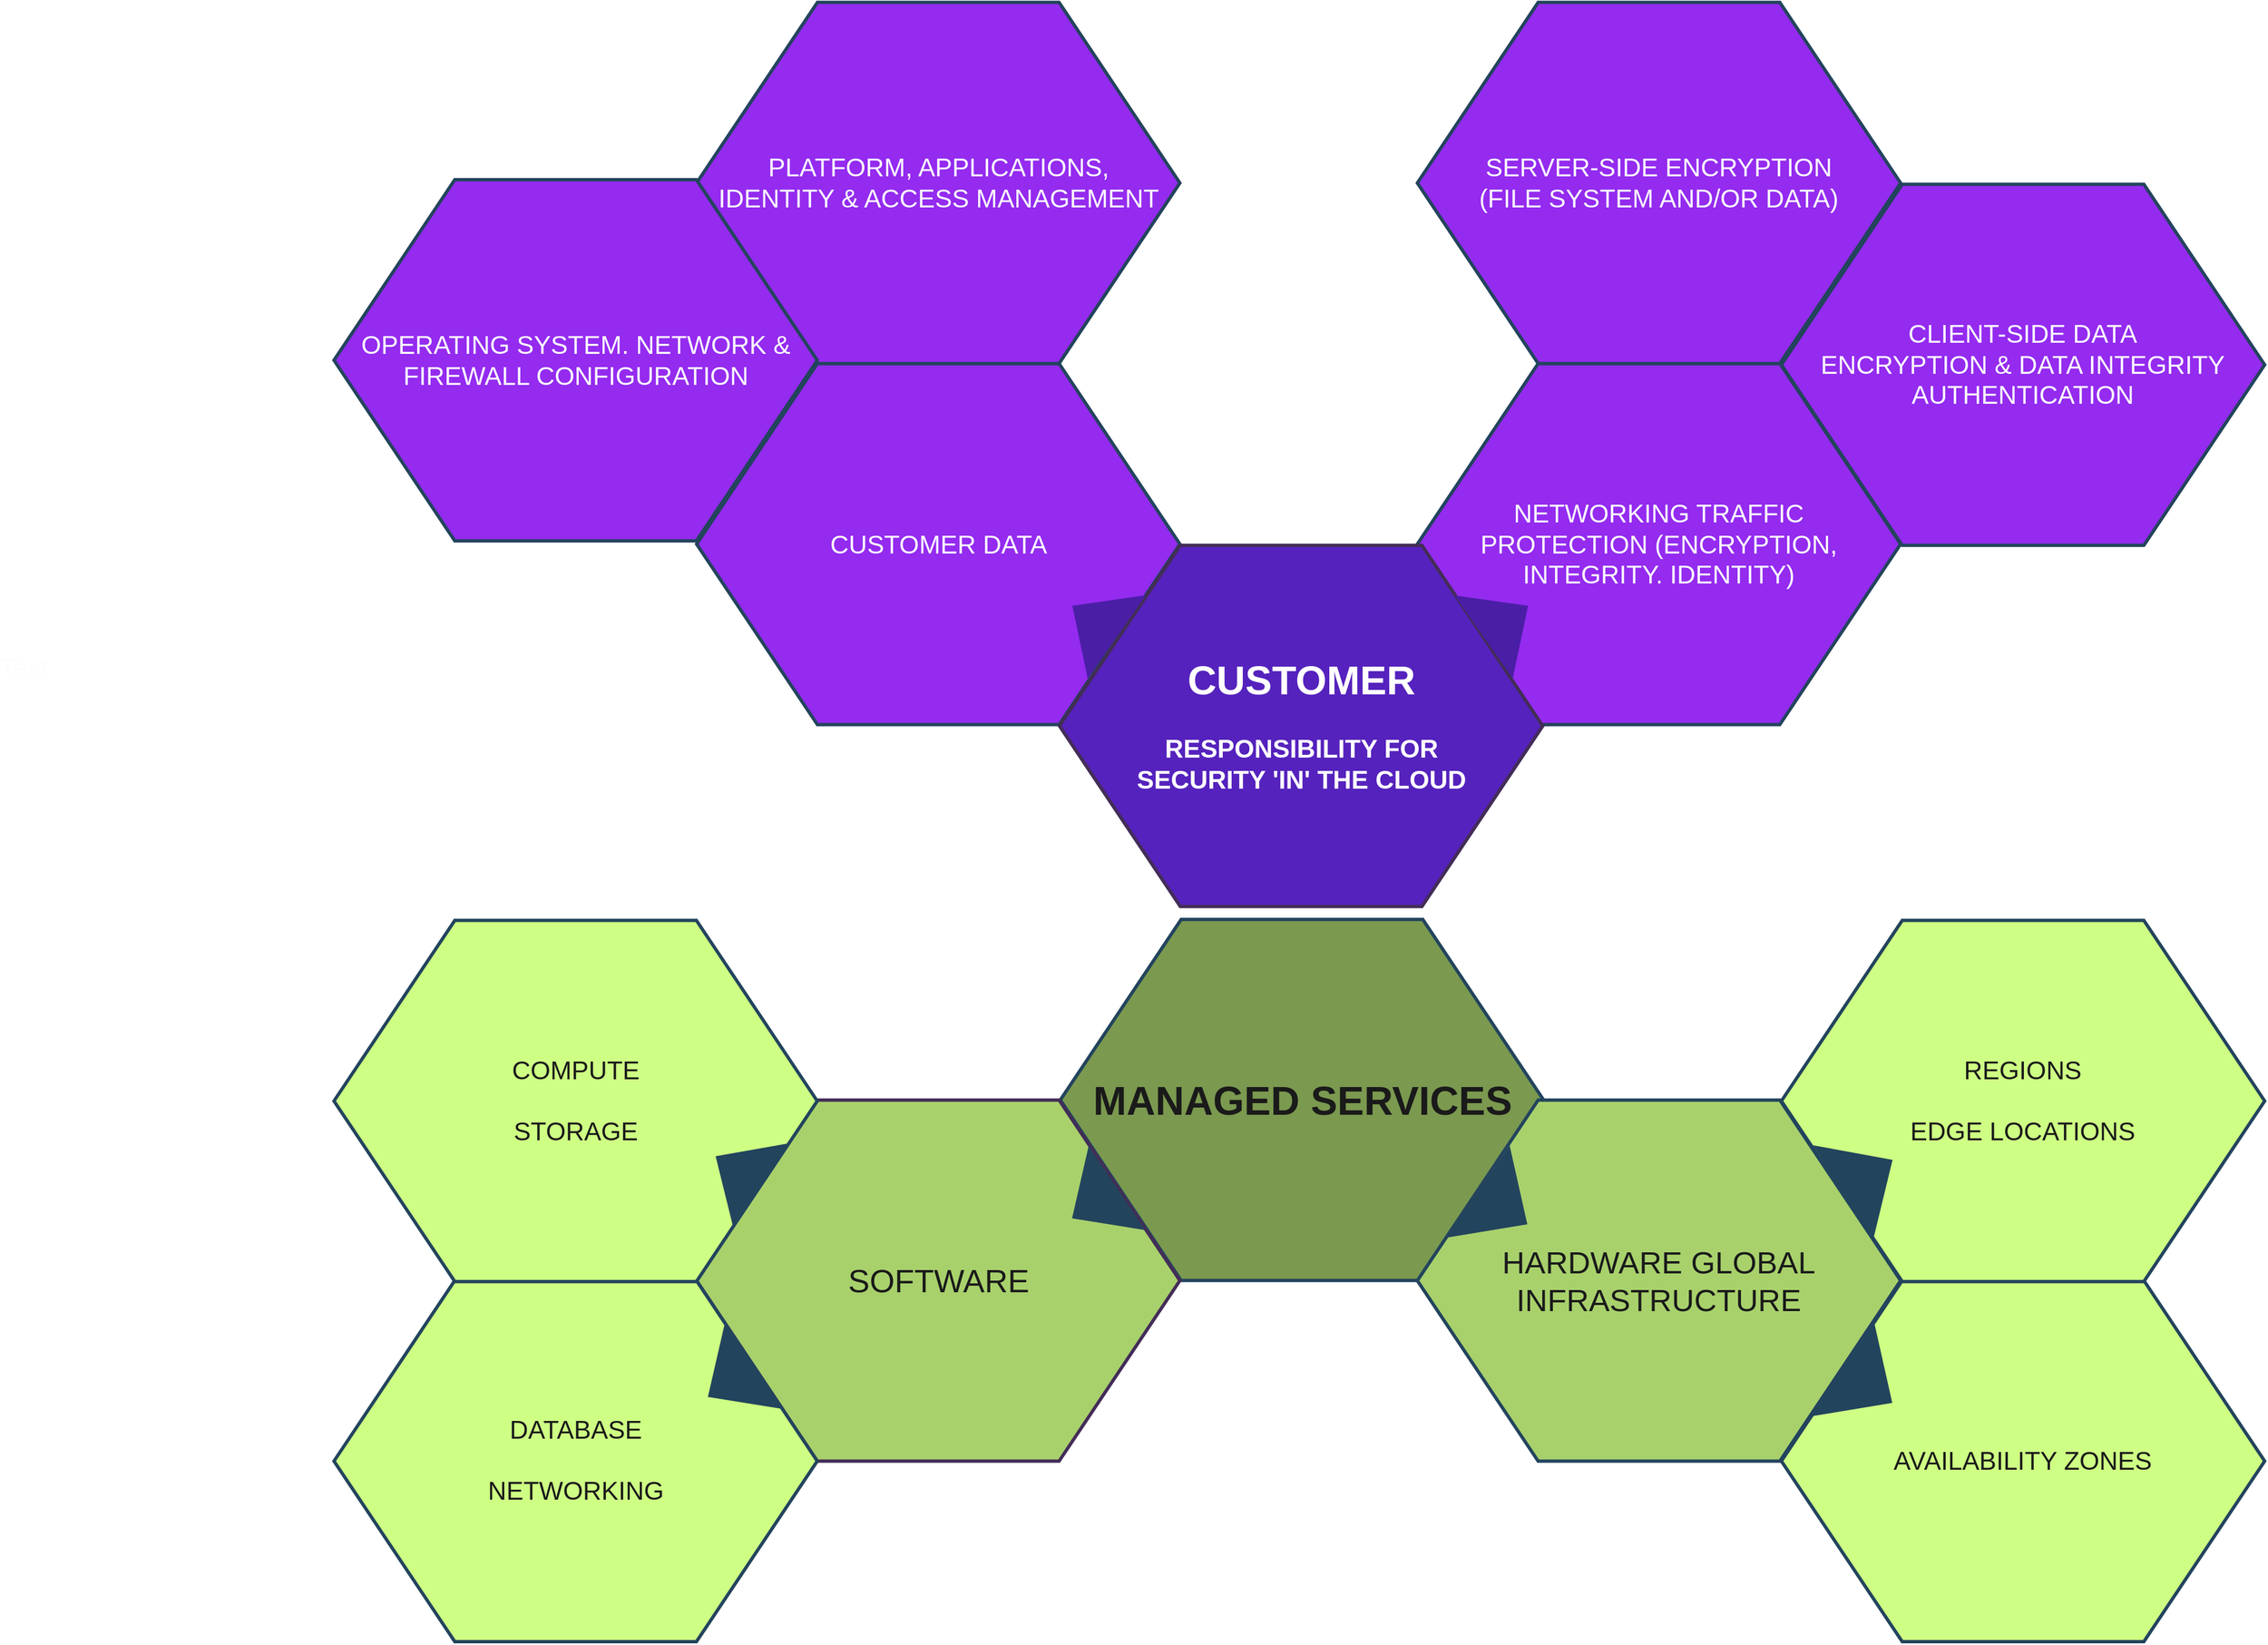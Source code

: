 <mxfile version="16.6.2" type="device"><diagram id="7fQzz-cWazVoG4MPvHtz" name="FINAL MODEL 1"><mxGraphModel dx="4996" dy="-270" grid="1" gridSize="10" guides="1" tooltips="1" connect="1" arrows="1" fold="1" page="0" pageScale="1" pageWidth="827" pageHeight="1169" math="1" shadow="0"><root><mxCell id="QR4xuhUjUc7WcmVyu537-0"/><mxCell id="QR4xuhUjUc7WcmVyu537-1" parent="QR4xuhUjUc7WcmVyu537-0"/><mxCell id="6FzQgoAhDAkdXRgSKIsJ-0" value="V" style="triangle;whiteSpace=wrap;html=1;shadow=0;labelBackgroundColor=none;strokeColor=none;fillColor=#FFFFFF;fontFamily=Helvetica;fontSize=17;fontColor=#FCFDFF;align=center;rotation=90;gradientColor=none;flipV=1;flipH=1;opacity=20;perimeterSpacing=8;" parent="QR4xuhUjUc7WcmVyu537-1" vertex="1"><mxGeometry x="-1322.569" y="2692.394" width="100.558" height="190.43" as="geometry"/></mxCell><mxCell id="6FzQgoAhDAkdXRgSKIsJ-1" value="&lt;div&gt;&lt;font style=&quot;font-size: 23px&quot;&gt;CLIENT-SIDE DATA&lt;/font&gt;&lt;/div&gt;&lt;div&gt;&lt;font style=&quot;font-size: 23px&quot;&gt;ENCRYPTION &amp;amp; DATA INTEGRITY&lt;/font&gt;&lt;/div&gt;&lt;div&gt;&lt;font style=&quot;font-size: 23px&quot;&gt;AUTHENTICATION&lt;/font&gt;&lt;/div&gt;" style="shape=hexagon;perimeter=hexagonPerimeter2;whiteSpace=wrap;html=1;shadow=0;labelBackgroundColor=none;strokeColor=#23445D;fillColor=#942BEF;gradientColor=none;fontFamily=Helvetica;fontSize=23;fontColor=#FCFDFF;align=center;strokeWidth=3;perimeterSpacing=8;" parent="QR4xuhUjUc7WcmVyu537-1" vertex="1"><mxGeometry x="-505.528" y="2344.109" width="435.533" height="325.571" as="geometry"/></mxCell><mxCell id="6FzQgoAhDAkdXRgSKIsJ-2" value="&lt;div&gt;NETWORKING TRAFFIC&lt;/div&gt;&lt;div&gt;PROTECTION (ENCRYPTION,&lt;/div&gt;&lt;div&gt;INTEGRITY. IDENTITY)&lt;/div&gt;" style="shape=hexagon;perimeter=hexagonPerimeter2;whiteSpace=wrap;html=1;shadow=0;labelBackgroundColor=none;strokeColor=#23445D;fillColor=#942BEF;gradientColor=none;fontFamily=Helvetica;fontSize=23;fontColor=#FCFDFF;align=center;strokeWidth=3;perimeterSpacing=8;" parent="QR4xuhUjUc7WcmVyu537-1" vertex="1"><mxGeometry x="-833.634" y="2505.726" width="435.533" height="325.571" as="geometry"/></mxCell><mxCell id="6FzQgoAhDAkdXRgSKIsJ-3" value="&lt;font style=&quot;font-size: 23px&quot;&gt;CUSTOMER DATA&lt;/font&gt;" style="shape=hexagon;perimeter=hexagonPerimeter2;whiteSpace=wrap;html=1;shadow=0;labelBackgroundColor=none;strokeColor=#23445D;fillColor=#942BEF;gradientColor=none;fontFamily=Helvetica;fontSize=23;fontColor=#FCFDFF;align=center;strokeWidth=3;perimeterSpacing=8;" parent="QR4xuhUjUc7WcmVyu537-1" vertex="1"><mxGeometry x="-1483.183" y="2505.726" width="435.533" height="325.571" as="geometry"/></mxCell><mxCell id="6FzQgoAhDAkdXRgSKIsJ-4" value="&lt;font style=&quot;font-size: 23px&quot;&gt;PLATFORM, APPLICATIONS, &lt;br&gt;IDENTITY &amp;amp; ACCESS MANAGEMENT&lt;/font&gt;" style="shape=hexagon;perimeter=hexagonPerimeter2;whiteSpace=wrap;html=1;shadow=0;labelBackgroundColor=none;strokeColor=#23445D;fillColor=#942BEF;gradientColor=none;fontFamily=Helvetica;fontSize=23;fontColor=#FCFDFF;align=center;strokeWidth=3;perimeterSpacing=8;" parent="QR4xuhUjUc7WcmVyu537-1" vertex="1"><mxGeometry x="-1483.183" y="2180.154" width="435.533" height="325.571" as="geometry"/></mxCell><mxCell id="6FzQgoAhDAkdXRgSKIsJ-5" value="&lt;div&gt;SERVER-SIDE ENCRYPTION&lt;/div&gt;&lt;div&gt;(FILE SYSTEM AND/OR DATA)&lt;/div&gt;" style="shape=hexagon;perimeter=hexagonPerimeter2;whiteSpace=wrap;html=1;shadow=0;labelBackgroundColor=none;strokeColor=#23445D;fillColor=#942BEF;gradientColor=none;fontFamily=Helvetica;fontSize=23;fontColor=#FCFDFF;align=center;strokeWidth=3;perimeterSpacing=8;" parent="QR4xuhUjUc7WcmVyu537-1" vertex="1"><mxGeometry x="-833.631" y="2180.154" width="435.533" height="325.571" as="geometry"/></mxCell><mxCell id="6FzQgoAhDAkdXRgSKIsJ-6" value="&lt;font style=&quot;font-size: 23px&quot;&gt;OPERATING SYSTEM. NETWORK &amp;amp; FIREWALL CONFIGURATION&lt;/font&gt;" style="shape=hexagon;perimeter=hexagonPerimeter2;whiteSpace=wrap;html=1;shadow=0;labelBackgroundColor=none;strokeColor=#23445D;fillColor=#942BEF;gradientColor=none;fontFamily=Helvetica;fontSize=23;fontColor=#FCFDFF;align=center;strokeWidth=3;perimeterSpacing=8;" parent="QR4xuhUjUc7WcmVyu537-1" vertex="1"><mxGeometry x="-1810.005" y="2340" width="435.533" height="325.571" as="geometry"/></mxCell><mxCell id="6FzQgoAhDAkdXRgSKIsJ-7" value="&lt;font&gt;&lt;font style=&quot;font-size: 36px&quot;&gt;&lt;b&gt;CUSTOMER&lt;/b&gt;&lt;/font&gt;&lt;br&gt;&lt;br&gt;&lt;div style=&quot;font-size: 23px&quot;&gt;&lt;b&gt;RESPONSIBILITY FOR&lt;/b&gt;&lt;/div&gt;&lt;div style=&quot;font-size: 23px&quot;&gt;&lt;b&gt;SECURITY 'IN' THE CLOUD&lt;/b&gt;&lt;/div&gt;&lt;/font&gt;" style="shape=hexagon;perimeter=hexagonPerimeter2;whiteSpace=wrap;html=1;shadow=0;labelBackgroundColor=none;strokeColor=#432D57;fillColor=#5522BD;fontFamily=Helvetica;fontSize=23;fontColor=#ffffff;align=center;strokeWidth=3;perimeterSpacing=8;" parent="QR4xuhUjUc7WcmVyu537-1" vertex="1"><mxGeometry x="-1156.146" y="2669.681" width="435.533" height="325.571" as="geometry"/></mxCell><mxCell id="6FzQgoAhDAkdXRgSKIsJ-8" value="&lt;font style=&quot;font-size: 36px&quot;&gt;&lt;b&gt;MANAGED SERVICES&lt;/b&gt;&lt;/font&gt;" style="shape=hexagon;perimeter=hexagonPerimeter2;whiteSpace=wrap;html=1;shadow=0;labelBackgroundColor=none;strokeColor=#23445D;fillColor=#7B994F;gradientColor=none;fontFamily=Helvetica;fontSize=23;fontColor=#1A1A1A;align=center;strokeWidth=3;perimeterSpacing=8;" parent="QR4xuhUjUc7WcmVyu537-1" vertex="1"><mxGeometry x="-1155.392" y="3006.856" width="435.533" height="325.571" as="geometry"/></mxCell><mxCell id="6FzQgoAhDAkdXRgSKIsJ-9" value="&lt;font style=&quot;font-size: 28px&quot;&gt;HARDWARE GLOBAL INFRASTRUCTURE&lt;/font&gt;" style="shape=hexagon;perimeter=hexagonPerimeter2;whiteSpace=wrap;html=1;shadow=0;labelBackgroundColor=none;strokeColor=#23445D;fillColor=#A8D16C;gradientColor=none;fontFamily=Helvetica;fontSize=23;fontColor=#1A1A1A;align=center;strokeWidth=3;perimeterSpacing=8;" parent="QR4xuhUjUc7WcmVyu537-1" vertex="1"><mxGeometry x="-833.634" y="3169.721" width="435.533" height="325.571" as="geometry"/></mxCell><mxCell id="6FzQgoAhDAkdXRgSKIsJ-10" value="&lt;font style=&quot;font-size: 23px&quot;&gt;AVAILABILITY ZONES&lt;/font&gt;" style="shape=hexagon;perimeter=hexagonPerimeter2;whiteSpace=wrap;html=1;shadow=0;labelBackgroundColor=none;strokeColor=#23445D;fillColor=#CEFF84;gradientColor=none;fontFamily=Helvetica;fontSize=23;fontColor=#1A1A1A;align=center;strokeWidth=3;perimeterSpacing=8;" parent="QR4xuhUjUc7WcmVyu537-1" vertex="1"><mxGeometry x="-505.533" y="3332.429" width="435.533" height="325.571" as="geometry"/></mxCell><mxCell id="6FzQgoAhDAkdXRgSKIsJ-11" value="&lt;font style=&quot;font-size: 29px&quot;&gt;SOFTWARE&lt;/font&gt;" style="shape=hexagon;perimeter=hexagonPerimeter2;whiteSpace=wrap;html=1;shadow=0;labelBackgroundColor=none;strokeColor=#432D57;fillColor=#A8D16C;fontFamily=Helvetica;fontSize=23;fontColor=#1A1A1A;align=center;strokeWidth=3;perimeterSpacing=8;" parent="QR4xuhUjUc7WcmVyu537-1" vertex="1"><mxGeometry x="-1483.183" y="3169.721" width="435.533" height="325.571" as="geometry"/></mxCell><mxCell id="6FzQgoAhDAkdXRgSKIsJ-12" value="" style="triangle;whiteSpace=wrap;html=1;shadow=0;labelBackgroundColor=none;strokeColor=none;fillColor=#23445D;fontFamily=Helvetica;fontSize=17;fontColor=#1A1A1A;align=center;rotation=146;gradientColor=none;strokeWidth=3;perimeterSpacing=8;" parent="QR4xuhUjUc7WcmVyu537-1" vertex="1"><mxGeometry x="-1149.001" y="3216.998" width="48.883" height="91.457" as="geometry"/></mxCell><mxCell id="6FzQgoAhDAkdXRgSKIsJ-13" value="DATABASE&lt;br&gt;&lt;br&gt;&lt;div&gt;NETWORKING&lt;/div&gt;" style="shape=hexagon;perimeter=hexagonPerimeter2;whiteSpace=wrap;html=1;shadow=0;labelBackgroundColor=none;strokeColor=#23445D;fillColor=#CEFF84;gradientColor=none;fontFamily=Helvetica;fontSize=23;fontColor=#1A1A1A;align=center;strokeWidth=3;perimeterSpacing=8;" parent="QR4xuhUjUc7WcmVyu537-1" vertex="1"><mxGeometry x="-1810" y="3332.429" width="435.533" height="325.571" as="geometry"/></mxCell><mxCell id="6FzQgoAhDAkdXRgSKIsJ-14" value="" style="triangle;whiteSpace=wrap;html=1;shadow=0;labelBackgroundColor=none;strokeColor=none;fillColor=#23445D;fontFamily=Helvetica;fontSize=17;fontColor=#1A1A1A;align=center;rotation=326;gradientColor=none;flipH=1;strokeWidth=3;perimeterSpacing=8;" parent="QR4xuhUjUc7WcmVyu537-1" vertex="1"><mxGeometry x="-1477.186" y="3378.003" width="48.883" height="91.457" as="geometry"/></mxCell><mxCell id="6FzQgoAhDAkdXRgSKIsJ-15" value="&lt;div&gt;&lt;font style=&quot;font-size: 23px&quot;&gt;&lt;br&gt;&lt;/font&gt;&lt;/div&gt;&lt;div&gt;COMPUTE&lt;br&gt;&lt;/div&gt;&lt;div&gt;&lt;font style=&quot;font-size: 23px&quot;&gt;&lt;br&gt;&lt;/font&gt;&lt;/div&gt;&lt;div&gt;&lt;font style=&quot;font-size: 23px&quot;&gt;STORAGE&lt;/font&gt;&lt;/div&gt;&lt;div&gt;&lt;br&gt;&lt;/div&gt;" style="shape=hexagon;perimeter=hexagonPerimeter2;whiteSpace=wrap;html=1;shadow=0;labelBackgroundColor=none;strokeColor=#23445D;fillColor=#CEFF84;gradientColor=none;fontFamily=Helvetica;fontSize=23;fontColor=#1A1A1A;align=center;strokeWidth=3;perimeterSpacing=8;" parent="QR4xuhUjUc7WcmVyu537-1" vertex="1"><mxGeometry x="-1810" y="3007.784" width="435.533" height="325.571" as="geometry"/></mxCell><mxCell id="6FzQgoAhDAkdXRgSKIsJ-16" value="&lt;font style=&quot;font-size: 23px&quot;&gt;REGIONS&lt;br&gt;&lt;br&gt;EDGE LOCATIONS&lt;br&gt;&lt;/font&gt;" style="shape=hexagon;perimeter=hexagonPerimeter2;whiteSpace=wrap;html=1;shadow=0;labelBackgroundColor=none;strokeColor=#23445D;fillColor=#CEFF84;gradientColor=none;fontFamily=Helvetica;fontSize=23;fontColor=#1A1A1A;align=center;strokeWidth=3;perimeterSpacing=8;" parent="QR4xuhUjUc7WcmVyu537-1" vertex="1"><mxGeometry x="-505.529" y="3007.786" width="435.533" height="325.571" as="geometry"/></mxCell><mxCell id="6FzQgoAhDAkdXRgSKIsJ-17" value="" style="triangle;whiteSpace=wrap;html=1;shadow=0;labelBackgroundColor=none;strokeColor=none;fillColor=#23445D;fontFamily=Helvetica;fontSize=17;fontColor=#1A1A1A;align=center;rotation=33;gradientColor=none;flipH=1;strokeWidth=3;perimeterSpacing=8;" parent="QR4xuhUjUc7WcmVyu537-1" vertex="1"><mxGeometry x="-1469.996" y="3188.003" width="48.883" height="91.457" as="geometry"/></mxCell><mxCell id="6FzQgoAhDAkdXRgSKIsJ-18" value="" style="triangle;whiteSpace=wrap;html=1;shadow=0;labelBackgroundColor=none;strokeColor=none;fillColor=#4B1EA6;fontFamily=Helvetica;fontSize=17;fontColor=#1A1A1A;align=center;rotation=125;gradientColor=none;strokeWidth=3;perimeterSpacing=8;direction=south;" parent="QR4xuhUjUc7WcmVyu537-1" vertex="1"><mxGeometry x="-1170.288" y="2713.685" width="91.457" height="48.883" as="geometry"/></mxCell><mxCell id="6FzQgoAhDAkdXRgSKIsJ-19" value="" style="triangle;whiteSpace=wrap;html=1;shadow=0;labelBackgroundColor=none;strokeColor=none;fillColor=#4B1EA6;fontFamily=Helvetica;fontSize=17;fontColor=#1A1A1A;align=center;rotation=-125;gradientColor=none;strokeWidth=3;perimeterSpacing=8;direction=south;" parent="QR4xuhUjUc7WcmVyu537-1" vertex="1"><mxGeometry x="-799.588" y="2713.685" width="91.457" height="48.883" as="geometry"/></mxCell><mxCell id="6FzQgoAhDAkdXRgSKIsJ-20" value="" style="triangle;whiteSpace=wrap;html=1;shadow=0;labelBackgroundColor=none;strokeColor=none;fillColor=#23445D;fontFamily=Helvetica;fontSize=17;fontColor=#1A1A1A;align=center;rotation=34;gradientColor=none;strokeWidth=3;perimeterSpacing=8;" parent="QR4xuhUjUc7WcmVyu537-1" vertex="1"><mxGeometry x="-782.94" y="3217" width="52.94" height="100" as="geometry"/></mxCell><mxCell id="6FzQgoAhDAkdXRgSKIsJ-21" value="" style="triangle;whiteSpace=wrap;html=1;shadow=0;labelBackgroundColor=none;strokeColor=none;fillColor=#23445D;fontFamily=Helvetica;fontSize=17;fontColor=#1A1A1A;align=center;rotation=327;gradientColor=none;strokeWidth=3;perimeterSpacing=8;" parent="QR4xuhUjUc7WcmVyu537-1" vertex="1"><mxGeometry x="-454.04" y="3188" width="52.94" height="100" as="geometry"/></mxCell><mxCell id="6FzQgoAhDAkdXRgSKIsJ-22" value="" style="triangle;whiteSpace=wrap;html=1;shadow=0;labelBackgroundColor=none;strokeColor=none;fillColor=#23445D;fontFamily=Helvetica;fontSize=17;fontColor=#1A1A1A;align=center;rotation=34;gradientColor=none;strokeWidth=3;perimeterSpacing=8;" parent="QR4xuhUjUc7WcmVyu537-1" vertex="1"><mxGeometry x="-454.04" y="3378" width="52.94" height="100" as="geometry"/></mxCell><mxCell id="6FzQgoAhDAkdXRgSKIsJ-23" value="Text" style="text;html=1;align=center;verticalAlign=middle;resizable=0;points=[];autosize=1;strokeColor=none;fillColor=none;fontSize=23;fontFamily=Helvetica;fontColor=#FCFDFF;" parent="QR4xuhUjUc7WcmVyu537-1" vertex="1"><mxGeometry x="-2110" y="2770" width="40" height="20" as="geometry"/></mxCell></root></mxGraphModel></diagram></mxfile>